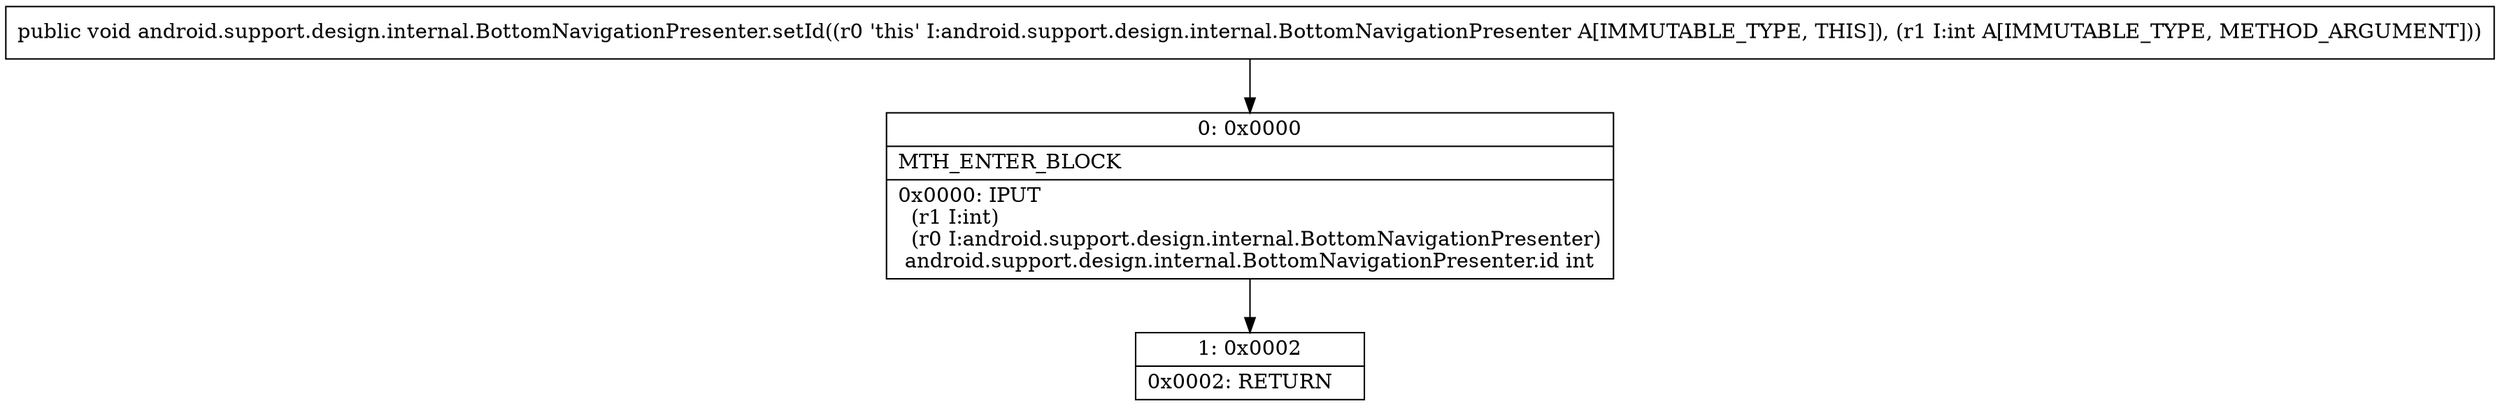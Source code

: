 digraph "CFG forandroid.support.design.internal.BottomNavigationPresenter.setId(I)V" {
Node_0 [shape=record,label="{0\:\ 0x0000|MTH_ENTER_BLOCK\l|0x0000: IPUT  \l  (r1 I:int)\l  (r0 I:android.support.design.internal.BottomNavigationPresenter)\l android.support.design.internal.BottomNavigationPresenter.id int \l}"];
Node_1 [shape=record,label="{1\:\ 0x0002|0x0002: RETURN   \l}"];
MethodNode[shape=record,label="{public void android.support.design.internal.BottomNavigationPresenter.setId((r0 'this' I:android.support.design.internal.BottomNavigationPresenter A[IMMUTABLE_TYPE, THIS]), (r1 I:int A[IMMUTABLE_TYPE, METHOD_ARGUMENT])) }"];
MethodNode -> Node_0;
Node_0 -> Node_1;
}

